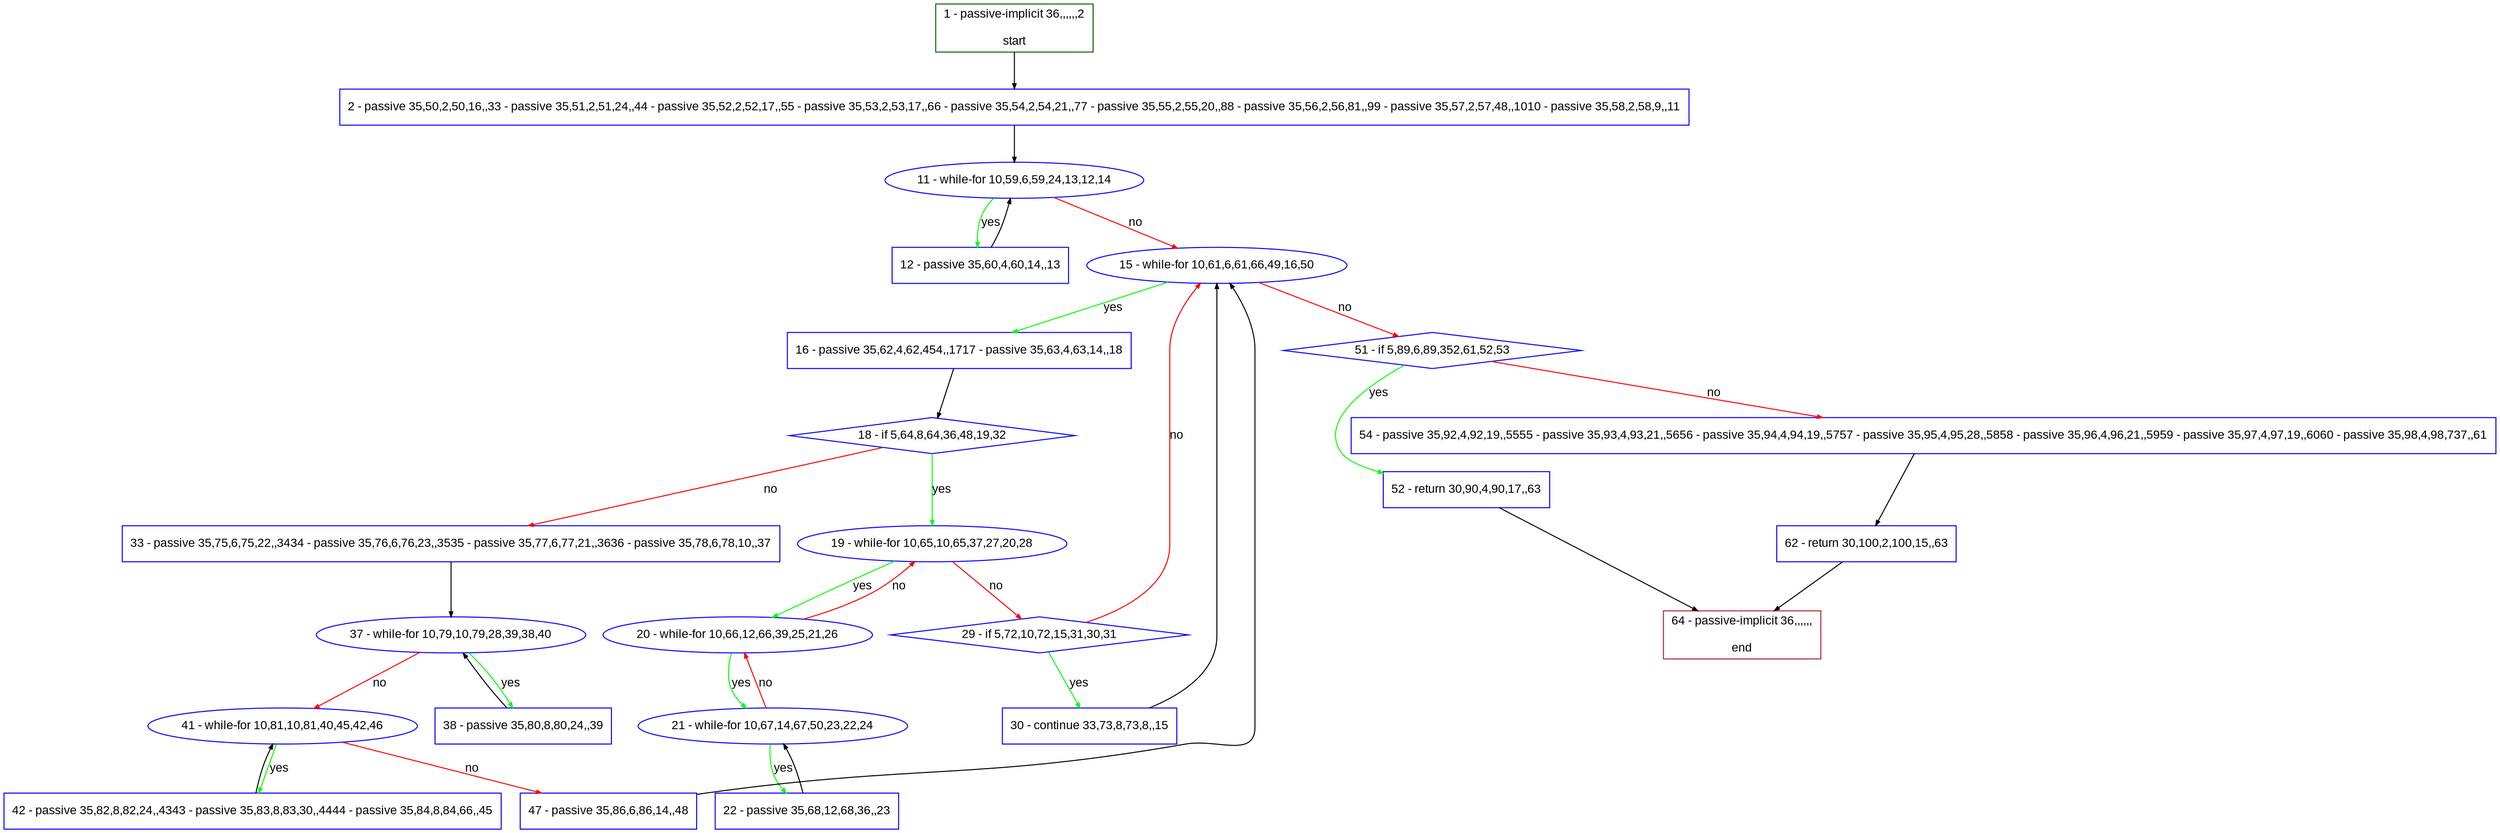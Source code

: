 digraph "" {
  graph [pack="true", label="", fontsize="12", packmode="clust", fontname="Arial", fillcolor="#FFFFCC", bgcolor="white", style="rounded,filled", compound="true"];
  node [node_initialized="no", label="", color="grey", fontsize="12", fillcolor="white", fontname="Arial", style="filled", shape="rectangle", compound="true", fixedsize="false"];
  edge [fontcolor="black", arrowhead="normal", arrowtail="none", arrowsize="0.5", ltail="", label="", color="black", fontsize="12", lhead="", fontname="Arial", dir="forward", compound="true"];
  __N1 [label="2 - passive 35,50,2,50,16,,33 - passive 35,51,2,51,24,,44 - passive 35,52,2,52,17,,55 - passive 35,53,2,53,17,,66 - passive 35,54,2,54,21,,77 - passive 35,55,2,55,20,,88 - passive 35,56,2,56,81,,99 - passive 35,57,2,57,48,,1010 - passive 35,58,2,58,9,,11", color="#0000ff", fillcolor="#ffffff", style="filled", shape="box"];
  __N2 [label="1 - passive-implicit 36,,,,,,2\n\nstart", color="#006400", fillcolor="#ffffff", style="filled", shape="box"];
  __N3 [label="11 - while-for 10,59,6,59,24,13,12,14", color="#0000ff", fillcolor="#ffffff", style="filled", shape="oval"];
  __N4 [label="12 - passive 35,60,4,60,14,,13", color="#0000ff", fillcolor="#ffffff", style="filled", shape="box"];
  __N5 [label="15 - while-for 10,61,6,61,66,49,16,50", color="#0000ff", fillcolor="#ffffff", style="filled", shape="oval"];
  __N6 [label="16 - passive 35,62,4,62,454,,1717 - passive 35,63,4,63,14,,18", color="#0000ff", fillcolor="#ffffff", style="filled", shape="box"];
  __N7 [label="51 - if 5,89,6,89,352,61,52,53", color="#0000ff", fillcolor="#ffffff", style="filled", shape="diamond"];
  __N8 [label="18 - if 5,64,8,64,36,48,19,32", color="#0000ff", fillcolor="#ffffff", style="filled", shape="diamond"];
  __N9 [label="19 - while-for 10,65,10,65,37,27,20,28", color="#0000ff", fillcolor="#ffffff", style="filled", shape="oval"];
  __N10 [label="33 - passive 35,75,6,75,22,,3434 - passive 35,76,6,76,23,,3535 - passive 35,77,6,77,21,,3636 - passive 35,78,6,78,10,,37", color="#0000ff", fillcolor="#ffffff", style="filled", shape="box"];
  __N11 [label="20 - while-for 10,66,12,66,39,25,21,26", color="#0000ff", fillcolor="#ffffff", style="filled", shape="oval"];
  __N12 [label="29 - if 5,72,10,72,15,31,30,31", color="#0000ff", fillcolor="#ffffff", style="filled", shape="diamond"];
  __N13 [label="21 - while-for 10,67,14,67,50,23,22,24", color="#0000ff", fillcolor="#ffffff", style="filled", shape="oval"];
  __N14 [label="22 - passive 35,68,12,68,36,,23", color="#0000ff", fillcolor="#ffffff", style="filled", shape="box"];
  __N15 [label="30 - continue 33,73,8,73,8,,15", color="#0000ff", fillcolor="#ffffff", style="filled", shape="box"];
  __N16 [label="37 - while-for 10,79,10,79,28,39,38,40", color="#0000ff", fillcolor="#ffffff", style="filled", shape="oval"];
  __N17 [label="38 - passive 35,80,8,80,24,,39", color="#0000ff", fillcolor="#ffffff", style="filled", shape="box"];
  __N18 [label="41 - while-for 10,81,10,81,40,45,42,46", color="#0000ff", fillcolor="#ffffff", style="filled", shape="oval"];
  __N19 [label="42 - passive 35,82,8,82,24,,4343 - passive 35,83,8,83,30,,4444 - passive 35,84,8,84,66,,45", color="#0000ff", fillcolor="#ffffff", style="filled", shape="box"];
  __N20 [label="47 - passive 35,86,6,86,14,,48", color="#0000ff", fillcolor="#ffffff", style="filled", shape="box"];
  __N21 [label="52 - return 30,90,4,90,17,,63", color="#0000ff", fillcolor="#ffffff", style="filled", shape="box"];
  __N22 [label="54 - passive 35,92,4,92,19,,5555 - passive 35,93,4,93,21,,5656 - passive 35,94,4,94,19,,5757 - passive 35,95,4,95,28,,5858 - passive 35,96,4,96,21,,5959 - passive 35,97,4,97,19,,6060 - passive 35,98,4,98,737,,61", color="#0000ff", fillcolor="#ffffff", style="filled", shape="box"];
  __N23 [label="64 - passive-implicit 36,,,,,,\n\nend", color="#a52a2a", fillcolor="#ffffff", style="filled", shape="box"];
  __N24 [label="62 - return 30,100,2,100,15,,63", color="#0000ff", fillcolor="#ffffff", style="filled", shape="box"];
  __N2 -> __N1 [arrowhead="normal", arrowtail="none", color="#000000", label="", dir="forward"];
  __N1 -> __N3 [arrowhead="normal", arrowtail="none", color="#000000", label="", dir="forward"];
  __N3 -> __N4 [arrowhead="normal", arrowtail="none", color="#00ff00", label="yes", dir="forward"];
  __N4 -> __N3 [arrowhead="normal", arrowtail="none", color="#000000", label="", dir="forward"];
  __N3 -> __N5 [arrowhead="normal", arrowtail="none", color="#ff0000", label="no", dir="forward"];
  __N5 -> __N6 [arrowhead="normal", arrowtail="none", color="#00ff00", label="yes", dir="forward"];
  __N5 -> __N7 [arrowhead="normal", arrowtail="none", color="#ff0000", label="no", dir="forward"];
  __N6 -> __N8 [arrowhead="normal", arrowtail="none", color="#000000", label="", dir="forward"];
  __N8 -> __N9 [arrowhead="normal", arrowtail="none", color="#00ff00", label="yes", dir="forward"];
  __N8 -> __N10 [arrowhead="normal", arrowtail="none", color="#ff0000", label="no", dir="forward"];
  __N9 -> __N11 [arrowhead="normal", arrowtail="none", color="#00ff00", label="yes", dir="forward"];
  __N11 -> __N9 [arrowhead="normal", arrowtail="none", color="#ff0000", label="no", dir="forward"];
  __N9 -> __N12 [arrowhead="normal", arrowtail="none", color="#ff0000", label="no", dir="forward"];
  __N11 -> __N13 [arrowhead="normal", arrowtail="none", color="#00ff00", label="yes", dir="forward"];
  __N13 -> __N11 [arrowhead="normal", arrowtail="none", color="#ff0000", label="no", dir="forward"];
  __N13 -> __N14 [arrowhead="normal", arrowtail="none", color="#00ff00", label="yes", dir="forward"];
  __N14 -> __N13 [arrowhead="normal", arrowtail="none", color="#000000", label="", dir="forward"];
  __N12 -> __N5 [arrowhead="normal", arrowtail="none", color="#ff0000", label="no", dir="forward"];
  __N12 -> __N15 [arrowhead="normal", arrowtail="none", color="#00ff00", label="yes", dir="forward"];
  __N15 -> __N5 [arrowhead="normal", arrowtail="none", color="#000000", label="", dir="forward"];
  __N10 -> __N16 [arrowhead="normal", arrowtail="none", color="#000000", label="", dir="forward"];
  __N16 -> __N17 [arrowhead="normal", arrowtail="none", color="#00ff00", label="yes", dir="forward"];
  __N17 -> __N16 [arrowhead="normal", arrowtail="none", color="#000000", label="", dir="forward"];
  __N16 -> __N18 [arrowhead="normal", arrowtail="none", color="#ff0000", label="no", dir="forward"];
  __N18 -> __N19 [arrowhead="normal", arrowtail="none", color="#00ff00", label="yes", dir="forward"];
  __N19 -> __N18 [arrowhead="normal", arrowtail="none", color="#000000", label="", dir="forward"];
  __N18 -> __N20 [arrowhead="normal", arrowtail="none", color="#ff0000", label="no", dir="forward"];
  __N20 -> __N5 [arrowhead="normal", arrowtail="none", color="#000000", label="", dir="forward"];
  __N7 -> __N21 [arrowhead="normal", arrowtail="none", color="#00ff00", label="yes", dir="forward"];
  __N7 -> __N22 [arrowhead="normal", arrowtail="none", color="#ff0000", label="no", dir="forward"];
  __N21 -> __N23 [arrowhead="normal", arrowtail="none", color="#000000", label="", dir="forward"];
  __N22 -> __N24 [arrowhead="normal", arrowtail="none", color="#000000", label="", dir="forward"];
  __N24 -> __N23 [arrowhead="normal", arrowtail="none", color="#000000", label="", dir="forward"];
}
